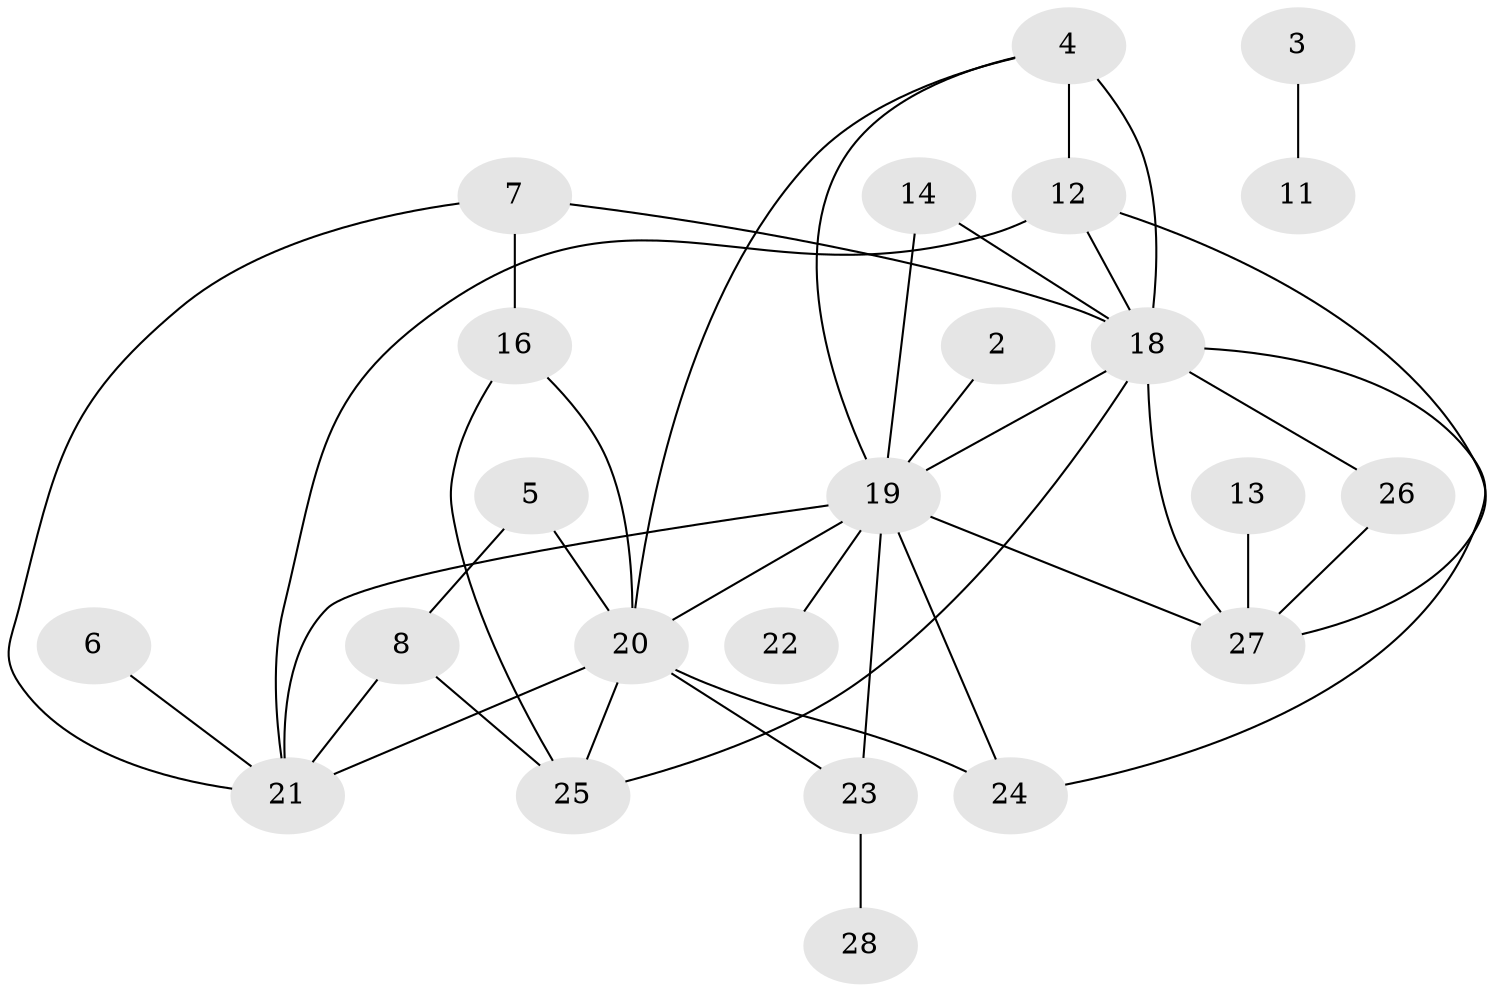 // original degree distribution, {4: 0.18181818181818182, 0: 0.09090909090909091, 3: 0.12727272727272726, 2: 0.23636363636363636, 1: 0.21818181818181817, 6: 0.01818181818181818, 5: 0.07272727272727272, 7: 0.01818181818181818, 10: 0.01818181818181818, 8: 0.01818181818181818}
// Generated by graph-tools (version 1.1) at 2025/25/03/09/25 03:25:23]
// undirected, 23 vertices, 39 edges
graph export_dot {
graph [start="1"]
  node [color=gray90,style=filled];
  2;
  3;
  4;
  5;
  6;
  7;
  8;
  11;
  12;
  13;
  14;
  16;
  18;
  19;
  20;
  21;
  22;
  23;
  24;
  25;
  26;
  27;
  28;
  2 -- 19 [weight=1.0];
  3 -- 11 [weight=1.0];
  4 -- 12 [weight=1.0];
  4 -- 18 [weight=2.0];
  4 -- 19 [weight=1.0];
  4 -- 20 [weight=1.0];
  5 -- 8 [weight=1.0];
  5 -- 20 [weight=1.0];
  6 -- 21 [weight=1.0];
  7 -- 16 [weight=2.0];
  7 -- 18 [weight=1.0];
  7 -- 21 [weight=1.0];
  8 -- 21 [weight=1.0];
  8 -- 25 [weight=1.0];
  12 -- 18 [weight=1.0];
  12 -- 21 [weight=1.0];
  12 -- 27 [weight=1.0];
  13 -- 27 [weight=1.0];
  14 -- 18 [weight=1.0];
  14 -- 19 [weight=2.0];
  16 -- 20 [weight=1.0];
  16 -- 25 [weight=1.0];
  18 -- 19 [weight=1.0];
  18 -- 24 [weight=1.0];
  18 -- 25 [weight=1.0];
  18 -- 26 [weight=1.0];
  18 -- 27 [weight=1.0];
  19 -- 20 [weight=3.0];
  19 -- 21 [weight=2.0];
  19 -- 22 [weight=1.0];
  19 -- 23 [weight=3.0];
  19 -- 24 [weight=1.0];
  19 -- 27 [weight=1.0];
  20 -- 21 [weight=1.0];
  20 -- 23 [weight=2.0];
  20 -- 24 [weight=1.0];
  20 -- 25 [weight=1.0];
  23 -- 28 [weight=1.0];
  26 -- 27 [weight=1.0];
}

